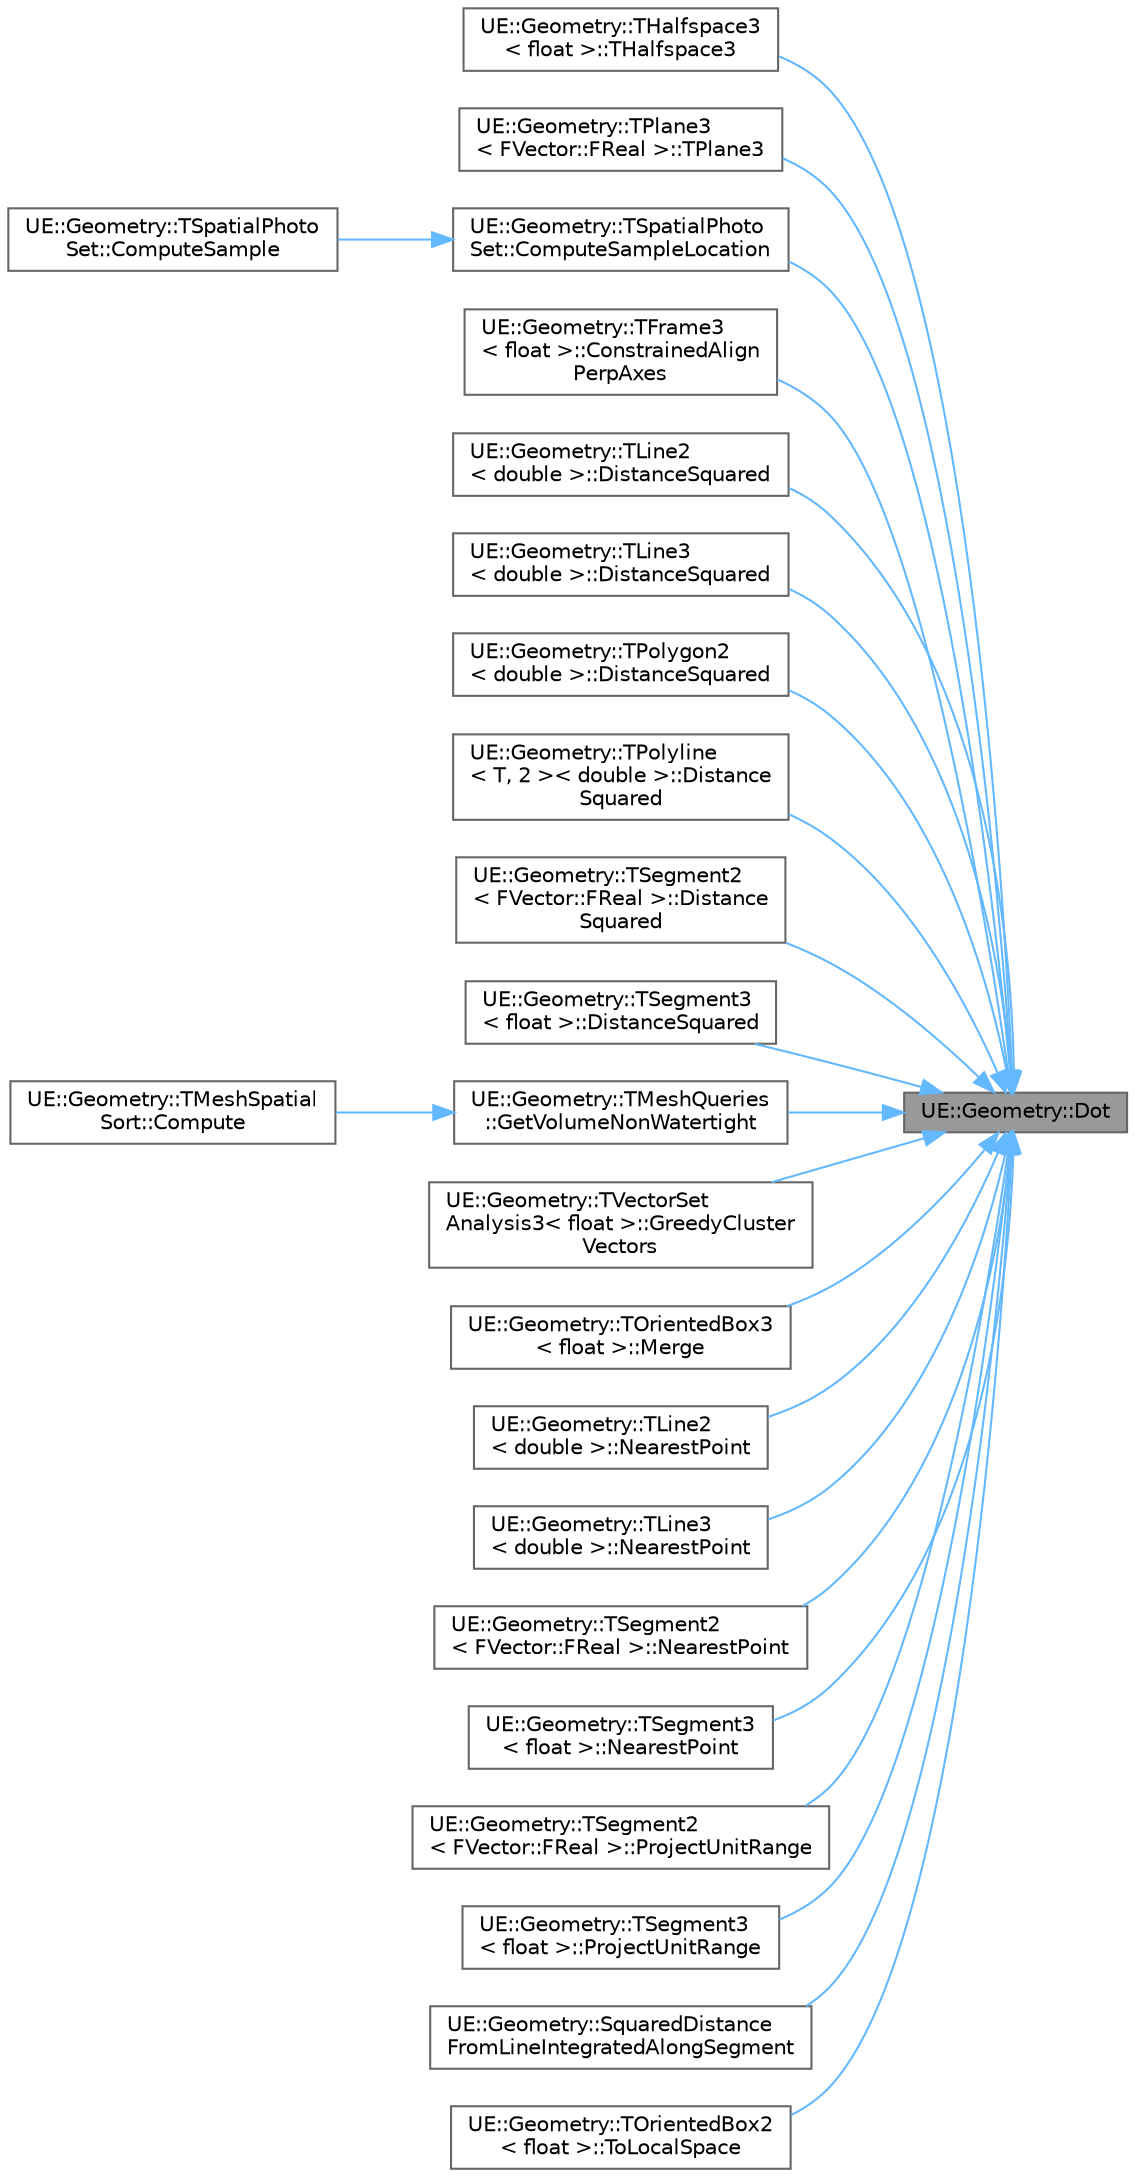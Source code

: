 digraph "UE::Geometry::Dot"
{
 // INTERACTIVE_SVG=YES
 // LATEX_PDF_SIZE
  bgcolor="transparent";
  edge [fontname=Helvetica,fontsize=10,labelfontname=Helvetica,labelfontsize=10];
  node [fontname=Helvetica,fontsize=10,shape=box,height=0.2,width=0.4];
  rankdir="RL";
  Node1 [id="Node000001",label="UE::Geometry::Dot",height=0.2,width=0.4,color="gray40", fillcolor="grey60", style="filled", fontcolor="black",tooltip=" "];
  Node1 -> Node2 [id="edge1_Node000001_Node000002",dir="back",color="steelblue1",style="solid",tooltip=" "];
  Node2 [id="Node000002",label="UE::Geometry::THalfspace3\l\< float \>::THalfspace3",height=0.2,width=0.4,color="grey40", fillcolor="white", style="filled",URL="$d3/d95/structUE_1_1Geometry_1_1THalfspace3.html#a51964c3001bfbad6265e101fd79449e3",tooltip=" "];
  Node1 -> Node3 [id="edge2_Node000001_Node000003",dir="back",color="steelblue1",style="solid",tooltip=" "];
  Node3 [id="Node000003",label="UE::Geometry::TPlane3\l\< FVector::FReal \>::TPlane3",height=0.2,width=0.4,color="grey40", fillcolor="white", style="filled",URL="$d0/d20/structUE_1_1Geometry_1_1TPlane3.html#a3e515c7903bd7f85347a50e4d5710cb5",tooltip=" "];
  Node1 -> Node4 [id="edge3_Node000001_Node000004",dir="back",color="steelblue1",style="solid",tooltip=" "];
  Node4 [id="Node000004",label="UE::Geometry::TSpatialPhoto\lSet::ComputeSampleLocation",height=0.2,width=0.4,color="grey40", fillcolor="white", style="filled",URL="$d2/da4/classUE_1_1Geometry_1_1TSpatialPhotoSet.html#ae6bc68d6754390b1e5de55812d3e441e",tooltip=" "];
  Node4 -> Node5 [id="edge4_Node000004_Node000005",dir="back",color="steelblue1",style="solid",tooltip=" "];
  Node5 [id="Node000005",label="UE::Geometry::TSpatialPhoto\lSet::ComputeSample",height=0.2,width=0.4,color="grey40", fillcolor="white", style="filled",URL="$d2/da4/classUE_1_1Geometry_1_1TSpatialPhotoSet.html#ae7d1027fa648e005b1765c7159e428fc",tooltip="Estimate a pixel value at the given 3D Position/Normal using the PhotoSet."];
  Node1 -> Node6 [id="edge5_Node000001_Node000006",dir="back",color="steelblue1",style="solid",tooltip=" "];
  Node6 [id="Node000006",label="UE::Geometry::TFrame3\l\< float \>::ConstrainedAlign\lPerpAxes",height=0.2,width=0.4,color="grey40", fillcolor="white", style="filled",URL="$d6/d82/structUE_1_1Geometry_1_1TFrame3.html#a07d62db14748ac1e92b3f0e0fa1e05f6",tooltip=" "];
  Node1 -> Node7 [id="edge6_Node000001_Node000007",dir="back",color="steelblue1",style="solid",tooltip=" "];
  Node7 [id="Node000007",label="UE::Geometry::TLine2\l\< double \>::DistanceSquared",height=0.2,width=0.4,color="grey40", fillcolor="white", style="filled",URL="$d4/d0e/structUE_1_1Geometry_1_1TLine2.html#a067816c141139b7c49c3463cb41853c1",tooltip=" "];
  Node1 -> Node8 [id="edge7_Node000001_Node000008",dir="back",color="steelblue1",style="solid",tooltip=" "];
  Node8 [id="Node000008",label="UE::Geometry::TLine3\l\< double \>::DistanceSquared",height=0.2,width=0.4,color="grey40", fillcolor="white", style="filled",URL="$da/dc3/structUE_1_1Geometry_1_1TLine3.html#a875e883c50ca8fc7c02b23ad4fffbc88",tooltip=" "];
  Node1 -> Node9 [id="edge8_Node000001_Node000009",dir="back",color="steelblue1",style="solid",tooltip=" "];
  Node9 [id="Node000009",label="UE::Geometry::TPolygon2\l\< double \>::DistanceSquared",height=0.2,width=0.4,color="grey40", fillcolor="white", style="filled",URL="$d0/df8/classUE_1_1Geometry_1_1TPolygon2.html#acc6e8860f0f5759dbf4b647cf42bb4b6",tooltip=" "];
  Node1 -> Node10 [id="edge9_Node000001_Node000010",dir="back",color="steelblue1",style="solid",tooltip=" "];
  Node10 [id="Node000010",label="UE::Geometry::TPolyline\l\< T, 2 \>\< double \>::Distance\lSquared",height=0.2,width=0.4,color="grey40", fillcolor="white", style="filled",URL="$d3/d44/classUE_1_1Geometry_1_1TPolyline.html#a3650193ea78f9ea18e49b5bc19eee9d8",tooltip=" "];
  Node1 -> Node11 [id="edge10_Node000001_Node000011",dir="back",color="steelblue1",style="solid",tooltip=" "];
  Node11 [id="Node000011",label="UE::Geometry::TSegment2\l\< FVector::FReal \>::Distance\lSquared",height=0.2,width=0.4,color="grey40", fillcolor="white", style="filled",URL="$d4/d59/structUE_1_1Geometry_1_1TSegment2.html#a9c9222af7a5ab9f6896bec49c93cdb2a",tooltip=" "];
  Node1 -> Node12 [id="edge11_Node000001_Node000012",dir="back",color="steelblue1",style="solid",tooltip=" "];
  Node12 [id="Node000012",label="UE::Geometry::TSegment3\l\< float \>::DistanceSquared",height=0.2,width=0.4,color="grey40", fillcolor="white", style="filled",URL="$d7/d22/structUE_1_1Geometry_1_1TSegment3.html#ad568f8bdb154b657400935a8476881da",tooltip=" "];
  Node1 -> Node13 [id="edge12_Node000001_Node000013",dir="back",color="steelblue1",style="solid",tooltip=" "];
  Node13 [id="Node000013",label="UE::Geometry::TMeshQueries\l::GetVolumeNonWatertight",height=0.2,width=0.4,color="grey40", fillcolor="white", style="filled",URL="$dd/d39/classUE_1_1Geometry_1_1TMeshQueries.html#a034a23dc4e650336d7391373a3a31a92",tooltip="Get the volume of a mesh using a method that is more robust to inputs with holes."];
  Node13 -> Node14 [id="edge13_Node000013_Node000014",dir="back",color="steelblue1",style="solid",tooltip=" "];
  Node14 [id="Node000014",label="UE::Geometry::TMeshSpatial\lSort::Compute",height=0.2,width=0.4,color="grey40", fillcolor="white", style="filled",URL="$db/dc1/classUE_1_1Geometry_1_1TMeshSpatialSort.html#afbc2201c936b27d46eeee5c56db0e0a3",tooltip=" "];
  Node1 -> Node15 [id="edge14_Node000001_Node000015",dir="back",color="steelblue1",style="solid",tooltip=" "];
  Node15 [id="Node000015",label="UE::Geometry::TVectorSet\lAnalysis3\< float \>::GreedyCluster\lVectors",height=0.2,width=0.4,color="grey40", fillcolor="white", style="filled",URL="$db/d24/classUE_1_1Geometry_1_1TVectorSetAnalysis3.html#af697da5f3b376ee5242efbae35d43b74",tooltip=" "];
  Node1 -> Node16 [id="edge15_Node000001_Node000016",dir="back",color="steelblue1",style="solid",tooltip=" "];
  Node16 [id="Node000016",label="UE::Geometry::TOrientedBox3\l\< float \>::Merge",height=0.2,width=0.4,color="grey40", fillcolor="white", style="filled",URL="$df/d7f/structUE_1_1Geometry_1_1TOrientedBox3.html#a340a0515619a6b2d84e4661111f26879",tooltip=" "];
  Node1 -> Node17 [id="edge16_Node000001_Node000017",dir="back",color="steelblue1",style="solid",tooltip=" "];
  Node17 [id="Node000017",label="UE::Geometry::TLine2\l\< double \>::NearestPoint",height=0.2,width=0.4,color="grey40", fillcolor="white", style="filled",URL="$d4/d0e/structUE_1_1Geometry_1_1TLine2.html#a2f5f935b9de503342126a82f65db17b8",tooltip=" "];
  Node1 -> Node18 [id="edge17_Node000001_Node000018",dir="back",color="steelblue1",style="solid",tooltip=" "];
  Node18 [id="Node000018",label="UE::Geometry::TLine3\l\< double \>::NearestPoint",height=0.2,width=0.4,color="grey40", fillcolor="white", style="filled",URL="$da/dc3/structUE_1_1Geometry_1_1TLine3.html#ac7a79927a18e56d26771acf5cfdb9cf7",tooltip=" "];
  Node1 -> Node19 [id="edge18_Node000001_Node000019",dir="back",color="steelblue1",style="solid",tooltip=" "];
  Node19 [id="Node000019",label="UE::Geometry::TSegment2\l\< FVector::FReal \>::NearestPoint",height=0.2,width=0.4,color="grey40", fillcolor="white", style="filled",URL="$d4/d59/structUE_1_1Geometry_1_1TSegment2.html#a967d9d302f11ece59869ddb655a54158",tooltip=" "];
  Node1 -> Node20 [id="edge19_Node000001_Node000020",dir="back",color="steelblue1",style="solid",tooltip=" "];
  Node20 [id="Node000020",label="UE::Geometry::TSegment3\l\< float \>::NearestPoint",height=0.2,width=0.4,color="grey40", fillcolor="white", style="filled",URL="$d7/d22/structUE_1_1Geometry_1_1TSegment3.html#aca073e677d2d5cd59d6577cb730b96df",tooltip=" "];
  Node1 -> Node21 [id="edge20_Node000001_Node000021",dir="back",color="steelblue1",style="solid",tooltip=" "];
  Node21 [id="Node000021",label="UE::Geometry::TSegment2\l\< FVector::FReal \>::ProjectUnitRange",height=0.2,width=0.4,color="grey40", fillcolor="white", style="filled",URL="$d4/d59/structUE_1_1Geometry_1_1TSegment2.html#ad1afcc36d315a706a863d78c92e7b014",tooltip=" "];
  Node1 -> Node22 [id="edge21_Node000001_Node000022",dir="back",color="steelblue1",style="solid",tooltip=" "];
  Node22 [id="Node000022",label="UE::Geometry::TSegment3\l\< float \>::ProjectUnitRange",height=0.2,width=0.4,color="grey40", fillcolor="white", style="filled",URL="$d7/d22/structUE_1_1Geometry_1_1TSegment3.html#a2f35cd889b76ecd7b12cc6d6a84be3c8",tooltip=" "];
  Node1 -> Node23 [id="edge22_Node000001_Node000023",dir="back",color="steelblue1",style="solid",tooltip=" "];
  Node23 [id="Node000023",label="UE::Geometry::SquaredDistance\lFromLineIntegratedAlongSegment",height=0.2,width=0.4,color="grey40", fillcolor="white", style="filled",URL="$d9/d39/namespaceUE_1_1Geometry.html#afdf3b7e38e860abfa9a41ed1520d34a3",tooltip="Integrates the squared distance to a line along a given segment."];
  Node1 -> Node24 [id="edge23_Node000001_Node000024",dir="back",color="steelblue1",style="solid",tooltip=" "];
  Node24 [id="Node000024",label="UE::Geometry::TOrientedBox2\l\< float \>::ToLocalSpace",height=0.2,width=0.4,color="grey40", fillcolor="white", style="filled",URL="$dc/db8/structUE_1_1Geometry_1_1TOrientedBox2.html#a511eb834b3b8ae24fedebb8c966b89ce",tooltip=" "];
}
